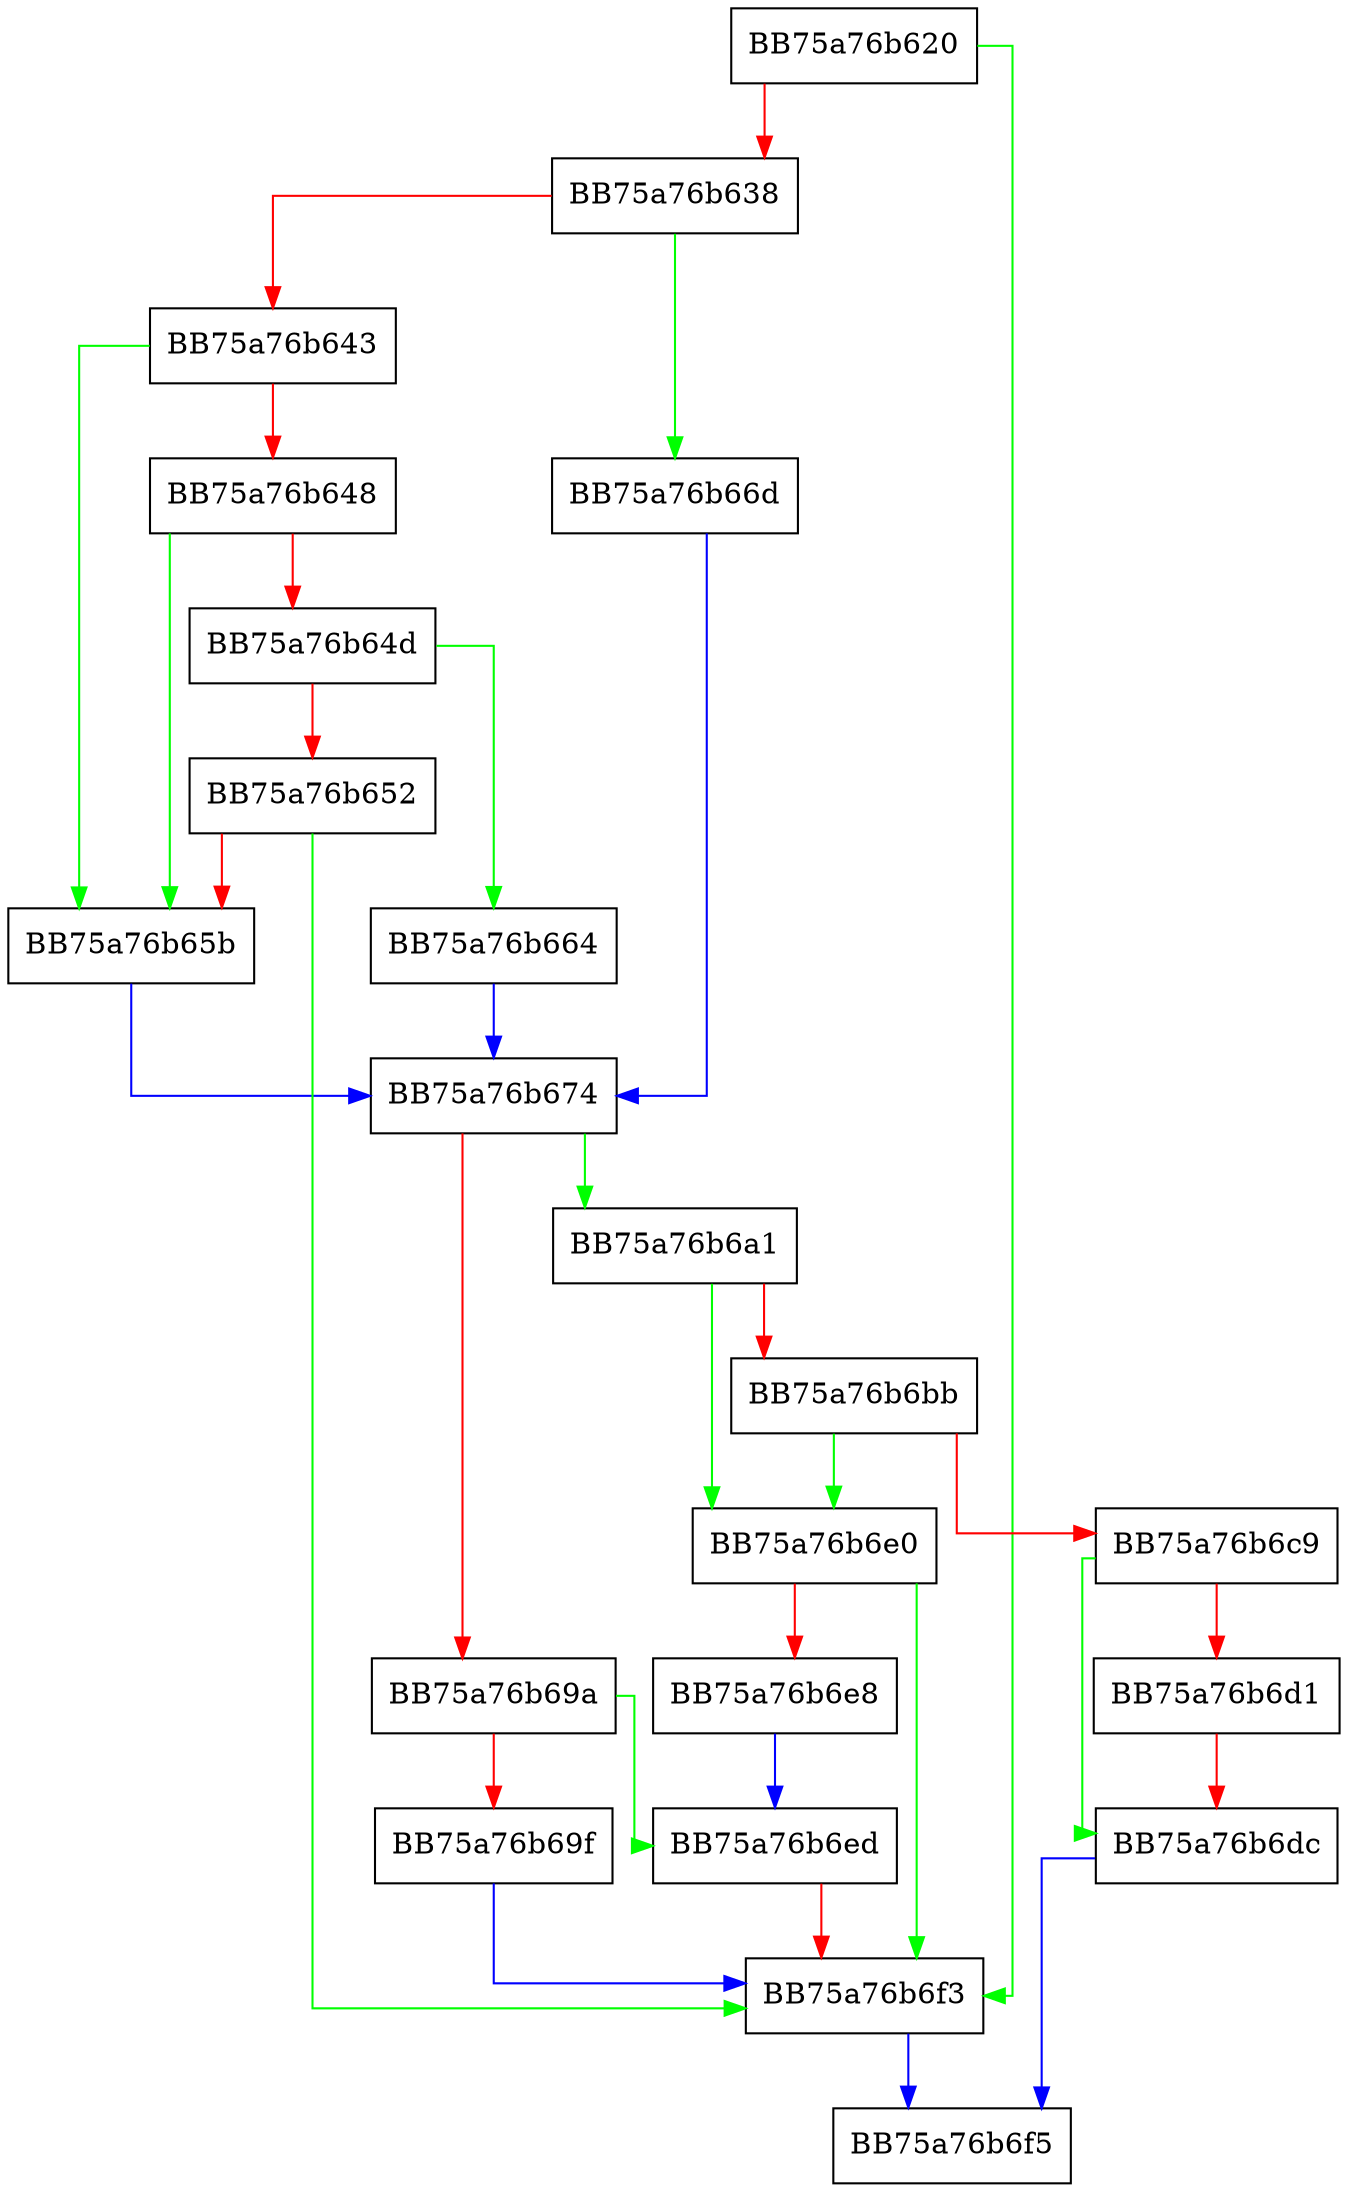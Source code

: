 digraph IsAutoSubmit {
  node [shape="box"];
  graph [splines=ortho];
  BB75a76b620 -> BB75a76b6f3 [color="green"];
  BB75a76b620 -> BB75a76b638 [color="red"];
  BB75a76b638 -> BB75a76b66d [color="green"];
  BB75a76b638 -> BB75a76b643 [color="red"];
  BB75a76b643 -> BB75a76b65b [color="green"];
  BB75a76b643 -> BB75a76b648 [color="red"];
  BB75a76b648 -> BB75a76b65b [color="green"];
  BB75a76b648 -> BB75a76b64d [color="red"];
  BB75a76b64d -> BB75a76b664 [color="green"];
  BB75a76b64d -> BB75a76b652 [color="red"];
  BB75a76b652 -> BB75a76b6f3 [color="green"];
  BB75a76b652 -> BB75a76b65b [color="red"];
  BB75a76b65b -> BB75a76b674 [color="blue"];
  BB75a76b664 -> BB75a76b674 [color="blue"];
  BB75a76b66d -> BB75a76b674 [color="blue"];
  BB75a76b674 -> BB75a76b6a1 [color="green"];
  BB75a76b674 -> BB75a76b69a [color="red"];
  BB75a76b69a -> BB75a76b6ed [color="green"];
  BB75a76b69a -> BB75a76b69f [color="red"];
  BB75a76b69f -> BB75a76b6f3 [color="blue"];
  BB75a76b6a1 -> BB75a76b6e0 [color="green"];
  BB75a76b6a1 -> BB75a76b6bb [color="red"];
  BB75a76b6bb -> BB75a76b6e0 [color="green"];
  BB75a76b6bb -> BB75a76b6c9 [color="red"];
  BB75a76b6c9 -> BB75a76b6dc [color="green"];
  BB75a76b6c9 -> BB75a76b6d1 [color="red"];
  BB75a76b6d1 -> BB75a76b6dc [color="red"];
  BB75a76b6dc -> BB75a76b6f5 [color="blue"];
  BB75a76b6e0 -> BB75a76b6f3 [color="green"];
  BB75a76b6e0 -> BB75a76b6e8 [color="red"];
  BB75a76b6e8 -> BB75a76b6ed [color="blue"];
  BB75a76b6ed -> BB75a76b6f3 [color="red"];
  BB75a76b6f3 -> BB75a76b6f5 [color="blue"];
}